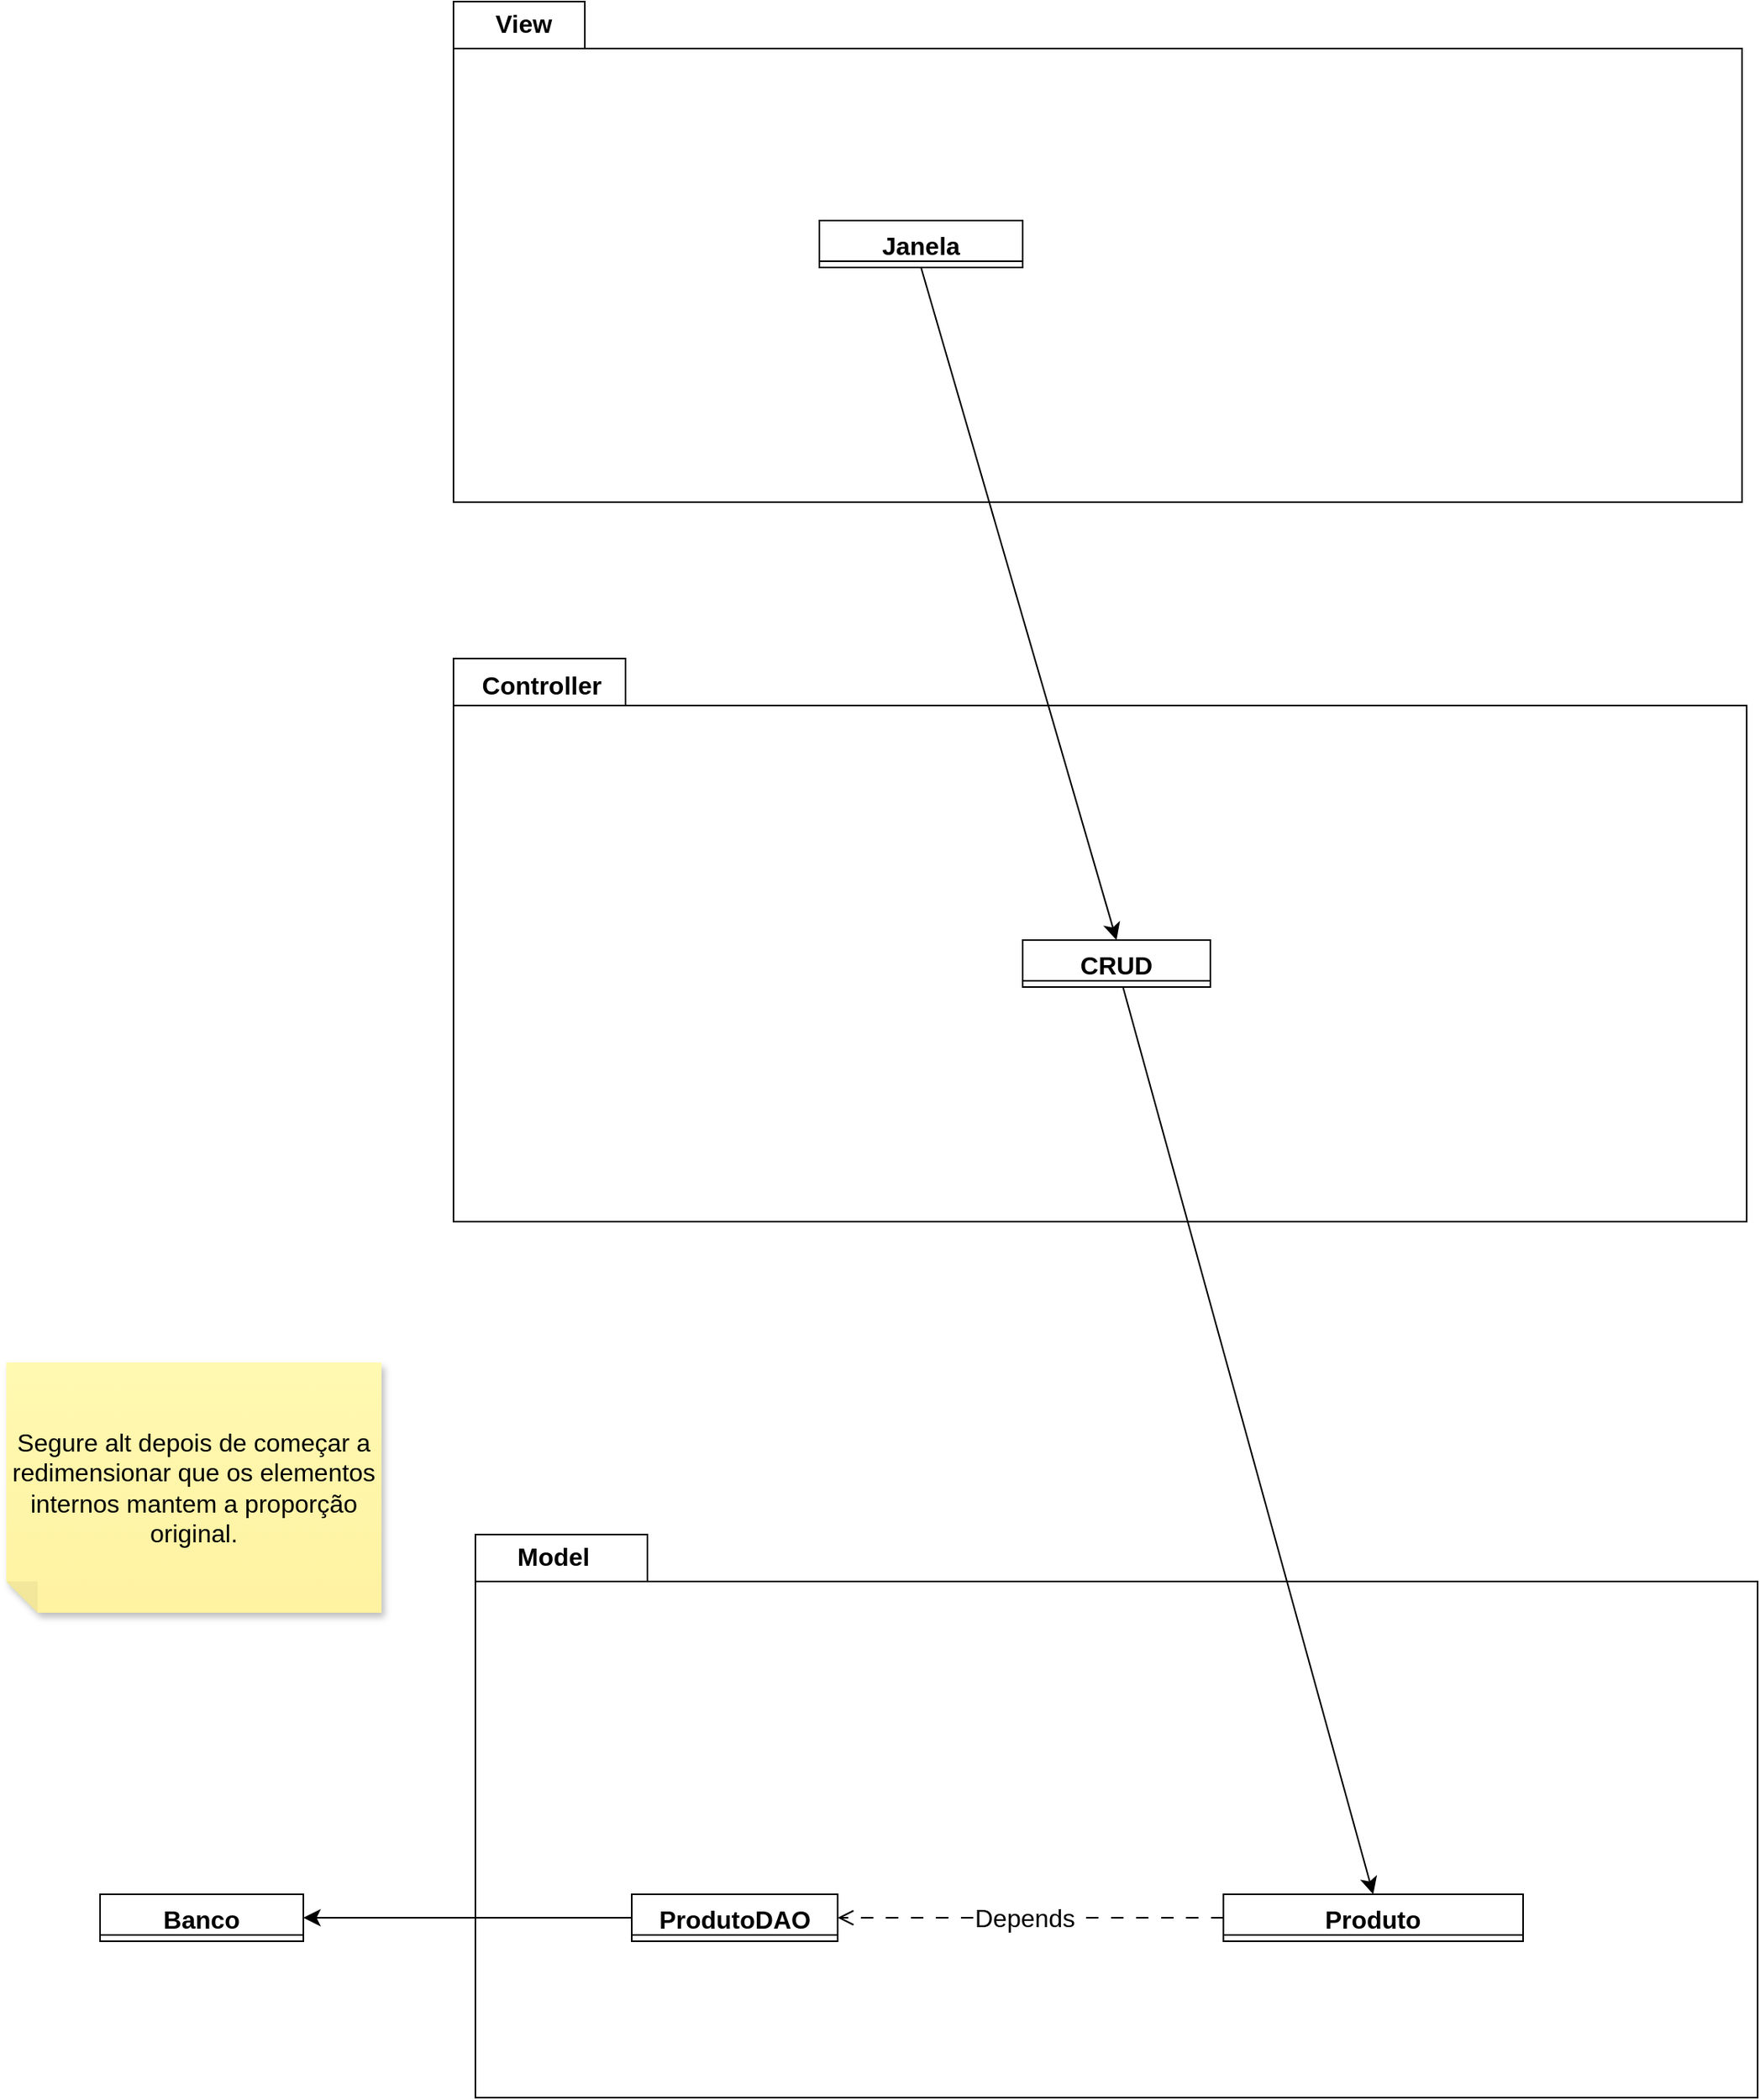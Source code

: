 <mxfile version="21.6.8" type="device">
  <diagram id="C5RBs43oDa-KdzZeNtuy" name="Page-1">
    <mxGraphModel dx="1495" dy="993" grid="1" gridSize="10" guides="1" tooltips="1" connect="1" arrows="1" fold="1" page="1" pageScale="1" pageWidth="3300" pageHeight="2339" math="0" shadow="0">
      <root>
        <mxCell id="WIyWlLk6GJQsqaUBKTNV-0" />
        <mxCell id="WIyWlLk6GJQsqaUBKTNV-1" parent="WIyWlLk6GJQsqaUBKTNV-0" />
        <mxCell id="gRq84vNOv1VzpnYXl0wl-0" value="Model" style="shape=folder;fontStyle=1;spacingTop=10;tabWidth=110;tabHeight=30;tabPosition=left;html=1;whiteSpace=wrap;fontSize=16;container=1;collapsible=0;movableLabel=1;" vertex="1" parent="WIyWlLk6GJQsqaUBKTNV-1">
          <mxGeometry x="560" y="1060" width="820" height="360" as="geometry">
            <mxPoint x="-360" y="-171" as="offset" />
          </mxGeometry>
        </mxCell>
        <mxCell id="gRq84vNOv1VzpnYXl0wl-18" value="ProdutoDAO" style="swimlane;fontStyle=1;align=center;verticalAlign=top;childLayout=stackLayout;horizontal=1;startSize=26;horizontalStack=0;resizeParent=1;resizeParentMax=0;resizeLast=0;collapsible=1;marginBottom=0;whiteSpace=wrap;html=1;fontSize=16;" vertex="1" collapsed="1" parent="gRq84vNOv1VzpnYXl0wl-0">
          <mxGeometry x="100" y="230" width="131.67" height="30" as="geometry">
            <mxRectangle x="190" y="140" width="160" height="86" as="alternateBounds" />
          </mxGeometry>
        </mxCell>
        <mxCell id="gRq84vNOv1VzpnYXl0wl-19" value="+ field: type" style="text;strokeColor=none;fillColor=none;align=left;verticalAlign=top;spacingLeft=4;spacingRight=4;overflow=hidden;rotatable=0;points=[[0,0.5],[1,0.5]];portConstraint=eastwest;whiteSpace=wrap;html=1;fontSize=16;" vertex="1" parent="gRq84vNOv1VzpnYXl0wl-18">
          <mxGeometry y="26" width="364.444" height="26" as="geometry" />
        </mxCell>
        <mxCell id="gRq84vNOv1VzpnYXl0wl-20" value="" style="line;strokeWidth=1;fillColor=none;align=left;verticalAlign=middle;spacingTop=-1;spacingLeft=3;spacingRight=3;rotatable=0;labelPosition=right;points=[];portConstraint=eastwest;strokeColor=inherit;fontSize=16;" vertex="1" parent="gRq84vNOv1VzpnYXl0wl-18">
          <mxGeometry y="52" width="364.444" height="8" as="geometry" />
        </mxCell>
        <mxCell id="gRq84vNOv1VzpnYXl0wl-21" value="+ method(type): type" style="text;strokeColor=none;fillColor=none;align=left;verticalAlign=top;spacingLeft=4;spacingRight=4;overflow=hidden;rotatable=0;points=[[0,0.5],[1,0.5]];portConstraint=eastwest;whiteSpace=wrap;html=1;fontSize=16;" vertex="1" parent="gRq84vNOv1VzpnYXl0wl-18">
          <mxGeometry y="60" width="364.444" height="26" as="geometry" />
        </mxCell>
        <mxCell id="gRq84vNOv1VzpnYXl0wl-26" style="edgeStyle=none;curved=1;rounded=0;orthogonalLoop=1;jettySize=auto;html=1;fontSize=12;startSize=8;endSize=8;dashed=1;dashPattern=8 8;endArrow=open;endFill=0;" edge="1" parent="gRq84vNOv1VzpnYXl0wl-0" source="gRq84vNOv1VzpnYXl0wl-22" target="gRq84vNOv1VzpnYXl0wl-18">
          <mxGeometry relative="1" as="geometry" />
        </mxCell>
        <mxCell id="gRq84vNOv1VzpnYXl0wl-27" value="Depends" style="edgeLabel;html=1;align=center;verticalAlign=middle;resizable=0;points=[];fontSize=16;" vertex="1" connectable="0" parent="gRq84vNOv1VzpnYXl0wl-26">
          <mxGeometry x="0.034" relative="1" as="geometry">
            <mxPoint as="offset" />
          </mxGeometry>
        </mxCell>
        <mxCell id="gRq84vNOv1VzpnYXl0wl-22" value="Produto" style="swimlane;fontStyle=1;align=center;verticalAlign=top;childLayout=stackLayout;horizontal=1;startSize=26;horizontalStack=0;resizeParent=1;resizeParentMax=0;resizeLast=0;collapsible=1;marginBottom=0;whiteSpace=wrap;html=1;fontSize=16;" vertex="1" collapsed="1" parent="gRq84vNOv1VzpnYXl0wl-0">
          <mxGeometry x="478.33" y="230" width="191.67" height="30" as="geometry">
            <mxRectangle x="190" y="140" width="160" height="86" as="alternateBounds" />
          </mxGeometry>
        </mxCell>
        <mxCell id="gRq84vNOv1VzpnYXl0wl-23" value="+ field: type" style="text;strokeColor=none;fillColor=none;align=left;verticalAlign=top;spacingLeft=4;spacingRight=4;overflow=hidden;rotatable=0;points=[[0,0.5],[1,0.5]];portConstraint=eastwest;whiteSpace=wrap;html=1;fontSize=16;" vertex="1" parent="gRq84vNOv1VzpnYXl0wl-22">
          <mxGeometry y="26" width="364.444" height="26" as="geometry" />
        </mxCell>
        <mxCell id="gRq84vNOv1VzpnYXl0wl-24" value="" style="line;strokeWidth=1;fillColor=none;align=left;verticalAlign=middle;spacingTop=-1;spacingLeft=3;spacingRight=3;rotatable=0;labelPosition=right;points=[];portConstraint=eastwest;strokeColor=inherit;fontSize=16;" vertex="1" parent="gRq84vNOv1VzpnYXl0wl-22">
          <mxGeometry y="52" width="364.444" height="8" as="geometry" />
        </mxCell>
        <mxCell id="gRq84vNOv1VzpnYXl0wl-25" value="+ method(type): type" style="text;strokeColor=none;fillColor=none;align=left;verticalAlign=top;spacingLeft=4;spacingRight=4;overflow=hidden;rotatable=0;points=[[0,0.5],[1,0.5]];portConstraint=eastwest;whiteSpace=wrap;html=1;fontSize=16;" vertex="1" parent="gRq84vNOv1VzpnYXl0wl-22">
          <mxGeometry y="60" width="364.444" height="26" as="geometry" />
        </mxCell>
        <mxCell id="gRq84vNOv1VzpnYXl0wl-14" value="Banco" style="swimlane;fontStyle=1;align=center;verticalAlign=top;childLayout=stackLayout;horizontal=1;startSize=26;horizontalStack=0;resizeParent=1;resizeParentMax=0;resizeLast=0;collapsible=1;marginBottom=0;whiteSpace=wrap;html=1;fontSize=16;" vertex="1" collapsed="1" parent="WIyWlLk6GJQsqaUBKTNV-1">
          <mxGeometry x="320" y="1290" width="130" height="30" as="geometry">
            <mxRectangle x="470" y="500" width="160" height="86" as="alternateBounds" />
          </mxGeometry>
        </mxCell>
        <mxCell id="gRq84vNOv1VzpnYXl0wl-15" value="+ field: type" style="text;strokeColor=none;fillColor=none;align=left;verticalAlign=top;spacingLeft=4;spacingRight=4;overflow=hidden;rotatable=0;points=[[0,0.5],[1,0.5]];portConstraint=eastwest;whiteSpace=wrap;html=1;fontSize=16;" vertex="1" parent="gRq84vNOv1VzpnYXl0wl-14">
          <mxGeometry y="26" width="160" height="26" as="geometry" />
        </mxCell>
        <mxCell id="gRq84vNOv1VzpnYXl0wl-16" value="" style="line;strokeWidth=1;fillColor=none;align=left;verticalAlign=middle;spacingTop=-1;spacingLeft=3;spacingRight=3;rotatable=0;labelPosition=right;points=[];portConstraint=eastwest;strokeColor=inherit;fontSize=16;" vertex="1" parent="gRq84vNOv1VzpnYXl0wl-14">
          <mxGeometry y="52" width="160" height="8" as="geometry" />
        </mxCell>
        <mxCell id="gRq84vNOv1VzpnYXl0wl-17" value="+ method(type): type" style="text;strokeColor=none;fillColor=none;align=left;verticalAlign=top;spacingLeft=4;spacingRight=4;overflow=hidden;rotatable=0;points=[[0,0.5],[1,0.5]];portConstraint=eastwest;whiteSpace=wrap;html=1;fontSize=16;" vertex="1" parent="gRq84vNOv1VzpnYXl0wl-14">
          <mxGeometry y="60" width="160" height="26" as="geometry" />
        </mxCell>
        <mxCell id="gRq84vNOv1VzpnYXl0wl-29" value="Segure alt depois de começar a redimensionar que os elementos internos mantem a proporção original." style="shape=note;whiteSpace=wrap;html=1;backgroundOutline=1;fontColor=#000000;darkOpacity=0.05;fillColor=#FFF9B2;strokeColor=none;fillStyle=solid;direction=west;gradientDirection=north;gradientColor=#FFF2A1;shadow=1;size=20;pointerEvents=1;fontSize=16;" vertex="1" parent="WIyWlLk6GJQsqaUBKTNV-1">
          <mxGeometry x="260" y="950" width="240" height="160" as="geometry" />
        </mxCell>
        <mxCell id="gRq84vNOv1VzpnYXl0wl-32" style="edgeStyle=none;curved=1;rounded=0;orthogonalLoop=1;jettySize=auto;html=1;entryX=1;entryY=0.5;entryDx=0;entryDy=0;fontSize=12;startSize=8;endSize=8;" edge="1" parent="WIyWlLk6GJQsqaUBKTNV-1" source="gRq84vNOv1VzpnYXl0wl-18" target="gRq84vNOv1VzpnYXl0wl-14">
          <mxGeometry relative="1" as="geometry" />
        </mxCell>
        <mxCell id="gRq84vNOv1VzpnYXl0wl-33" value="Controller" style="shape=folder;fontStyle=1;spacingTop=10;tabWidth=110;tabHeight=30;tabPosition=left;html=1;whiteSpace=wrap;fontSize=16;container=1;collapsible=0;movableLabel=1;" vertex="1" parent="WIyWlLk6GJQsqaUBKTNV-1">
          <mxGeometry x="546" y="500" width="827" height="360" as="geometry">
            <mxPoint x="-357" y="-168" as="offset" />
          </mxGeometry>
        </mxCell>
        <mxCell id="gRq84vNOv1VzpnYXl0wl-34" value="CRUD" style="swimlane;fontStyle=1;align=center;verticalAlign=top;childLayout=stackLayout;horizontal=1;startSize=26;horizontalStack=0;resizeParent=1;resizeParentMax=0;resizeLast=0;collapsible=1;marginBottom=0;whiteSpace=wrap;html=1;fontSize=16;" vertex="1" collapsed="1" parent="gRq84vNOv1VzpnYXl0wl-33">
          <mxGeometry x="364" y="180" width="120" height="30" as="geometry">
            <mxRectangle x="294" y="160" width="160" height="86" as="alternateBounds" />
          </mxGeometry>
        </mxCell>
        <mxCell id="gRq84vNOv1VzpnYXl0wl-35" value="+ field: type" style="text;strokeColor=none;fillColor=none;align=left;verticalAlign=top;spacingLeft=4;spacingRight=4;overflow=hidden;rotatable=0;points=[[0,0.5],[1,0.5]];portConstraint=eastwest;whiteSpace=wrap;html=1;fontSize=16;" vertex="1" parent="gRq84vNOv1VzpnYXl0wl-34">
          <mxGeometry y="26" width="160" height="26" as="geometry" />
        </mxCell>
        <mxCell id="gRq84vNOv1VzpnYXl0wl-36" value="" style="line;strokeWidth=1;fillColor=none;align=left;verticalAlign=middle;spacingTop=-1;spacingLeft=3;spacingRight=3;rotatable=0;labelPosition=right;points=[];portConstraint=eastwest;strokeColor=inherit;fontSize=16;" vertex="1" parent="gRq84vNOv1VzpnYXl0wl-34">
          <mxGeometry y="52" width="160" height="8" as="geometry" />
        </mxCell>
        <mxCell id="gRq84vNOv1VzpnYXl0wl-37" value="+ method(type): type" style="text;strokeColor=none;fillColor=none;align=left;verticalAlign=top;spacingLeft=4;spacingRight=4;overflow=hidden;rotatable=0;points=[[0,0.5],[1,0.5]];portConstraint=eastwest;whiteSpace=wrap;html=1;fontSize=16;" vertex="1" parent="gRq84vNOv1VzpnYXl0wl-34">
          <mxGeometry y="60" width="160" height="26" as="geometry" />
        </mxCell>
        <mxCell id="gRq84vNOv1VzpnYXl0wl-38" value="View" style="shape=folder;fontStyle=1;spacingTop=10;tabWidth=84;tabHeight=30;tabPosition=left;html=1;whiteSpace=wrap;fontSize=16;movableLabel=1;container=1;collapsible=0;" vertex="1" parent="WIyWlLk6GJQsqaUBKTNV-1">
          <mxGeometry x="546" y="80" width="824" height="320" as="geometry">
            <mxPoint x="-367" y="-151" as="offset" />
          </mxGeometry>
        </mxCell>
        <mxCell id="gRq84vNOv1VzpnYXl0wl-39" value="Janela" style="swimlane;fontStyle=1;align=center;verticalAlign=top;childLayout=stackLayout;horizontal=1;startSize=26;horizontalStack=0;resizeParent=1;resizeParentMax=0;resizeLast=0;collapsible=1;marginBottom=0;whiteSpace=wrap;html=1;fontSize=16;movableLabel=0;" vertex="1" collapsed="1" parent="gRq84vNOv1VzpnYXl0wl-38">
          <mxGeometry x="234.0" y="140" width="130" height="30" as="geometry">
            <mxRectangle x="234.0" y="140" width="160" height="86" as="alternateBounds" />
          </mxGeometry>
        </mxCell>
        <mxCell id="gRq84vNOv1VzpnYXl0wl-40" value="+ field: type" style="text;strokeColor=none;fillColor=none;align=left;verticalAlign=top;spacingLeft=4;spacingRight=4;overflow=hidden;rotatable=0;points=[[0,0.5],[1,0.5]];portConstraint=eastwest;whiteSpace=wrap;html=1;fontSize=16;" vertex="1" parent="gRq84vNOv1VzpnYXl0wl-39">
          <mxGeometry y="26" width="160" height="26" as="geometry" />
        </mxCell>
        <mxCell id="gRq84vNOv1VzpnYXl0wl-41" value="" style="line;strokeWidth=1;fillColor=none;align=left;verticalAlign=middle;spacingTop=-1;spacingLeft=3;spacingRight=3;rotatable=0;labelPosition=right;points=[];portConstraint=eastwest;strokeColor=inherit;fontSize=16;" vertex="1" parent="gRq84vNOv1VzpnYXl0wl-39">
          <mxGeometry y="52" width="160" height="8" as="geometry" />
        </mxCell>
        <mxCell id="gRq84vNOv1VzpnYXl0wl-42" value="+ method(type): type" style="text;strokeColor=none;fillColor=none;align=left;verticalAlign=top;spacingLeft=4;spacingRight=4;overflow=hidden;rotatable=0;points=[[0,0.5],[1,0.5]];portConstraint=eastwest;whiteSpace=wrap;html=1;fontSize=16;" vertex="1" parent="gRq84vNOv1VzpnYXl0wl-39">
          <mxGeometry y="60" width="160" height="26" as="geometry" />
        </mxCell>
        <mxCell id="gRq84vNOv1VzpnYXl0wl-43" style="edgeStyle=none;curved=1;rounded=0;orthogonalLoop=1;jettySize=auto;html=1;entryX=0.5;entryY=0;entryDx=0;entryDy=0;fontSize=12;startSize=8;endSize=8;" edge="1" parent="WIyWlLk6GJQsqaUBKTNV-1" source="gRq84vNOv1VzpnYXl0wl-34" target="gRq84vNOv1VzpnYXl0wl-22">
          <mxGeometry relative="1" as="geometry" />
        </mxCell>
        <mxCell id="gRq84vNOv1VzpnYXl0wl-44" style="edgeStyle=none;curved=1;rounded=0;orthogonalLoop=1;jettySize=auto;html=1;exitX=0.5;exitY=1;exitDx=0;exitDy=0;entryX=0.5;entryY=0;entryDx=0;entryDy=0;fontSize=12;startSize=8;endSize=8;" edge="1" parent="WIyWlLk6GJQsqaUBKTNV-1" source="gRq84vNOv1VzpnYXl0wl-39" target="gRq84vNOv1VzpnYXl0wl-34">
          <mxGeometry relative="1" as="geometry" />
        </mxCell>
      </root>
    </mxGraphModel>
  </diagram>
</mxfile>
